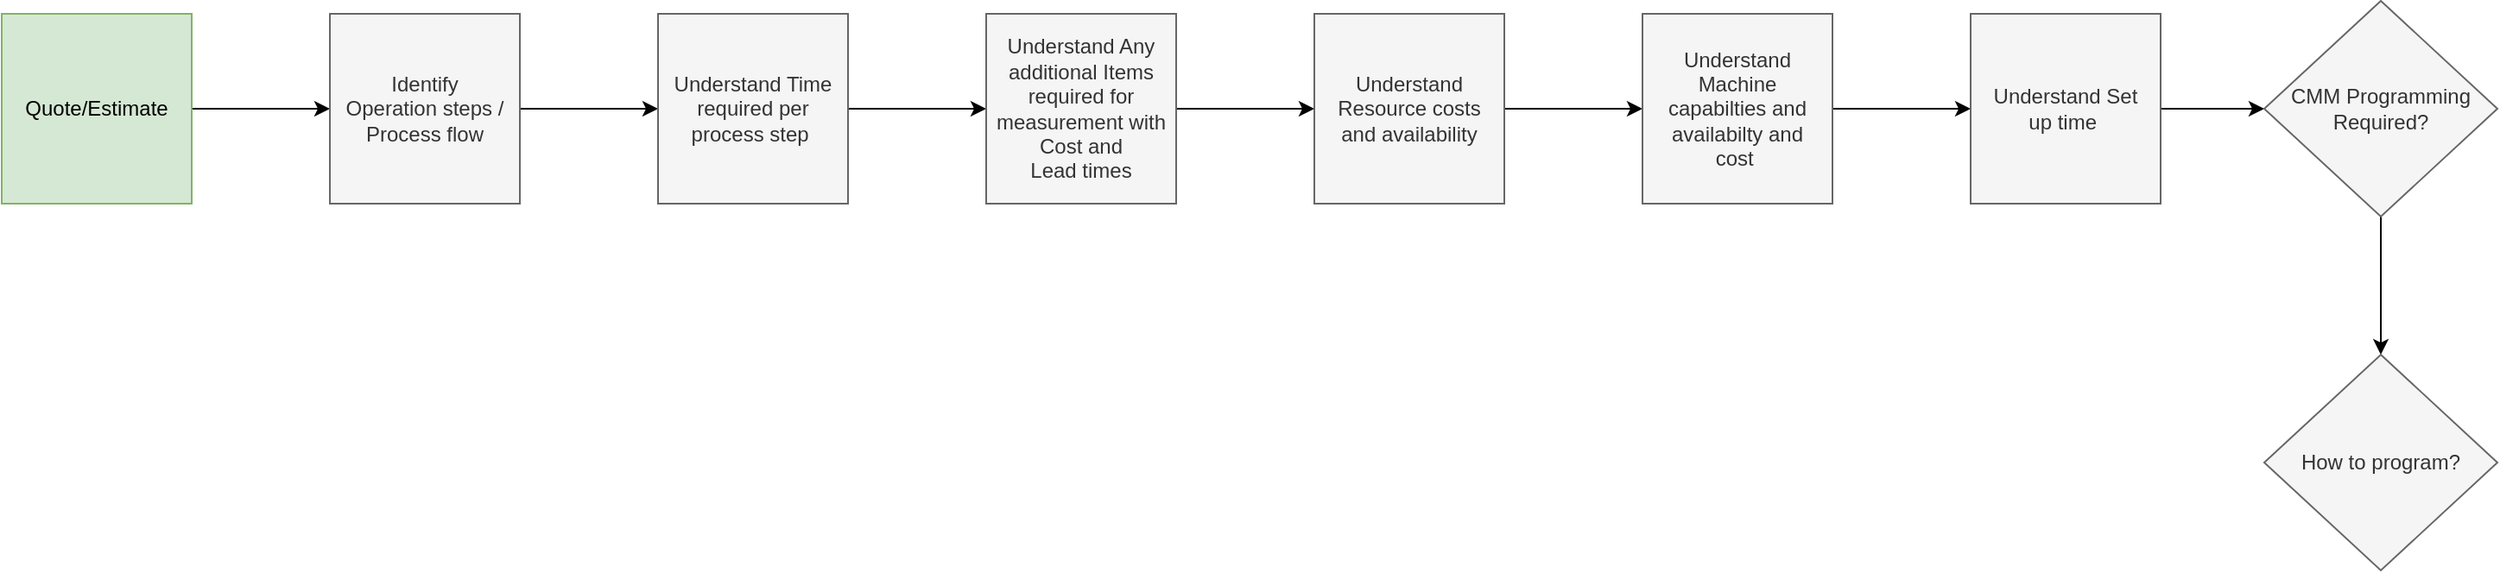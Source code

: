 <mxfile version="24.4.9" type="github">
  <diagram name="Page-1" id="9IYEK_wxPiSf8hYUbTBJ">
    <mxGraphModel dx="1426" dy="791" grid="1" gridSize="10" guides="1" tooltips="1" connect="1" arrows="1" fold="1" page="1" pageScale="1" pageWidth="1654" pageHeight="1169" math="0" shadow="0">
      <root>
        <mxCell id="0" />
        <mxCell id="1" parent="0" />
        <mxCell id="SHSCwAb2SmVs6MCCzv4--3" value="" style="edgeStyle=orthogonalEdgeStyle;rounded=0;orthogonalLoop=1;jettySize=auto;html=1;" parent="1" source="SHSCwAb2SmVs6MCCzv4--1" target="SHSCwAb2SmVs6MCCzv4--2" edge="1">
          <mxGeometry relative="1" as="geometry" />
        </mxCell>
        <mxCell id="SHSCwAb2SmVs6MCCzv4--1" value="Quote/Estimate" style="whiteSpace=wrap;html=1;aspect=fixed;fillColor=#d5e8d4;strokeColor=#82b366;" parent="1" vertex="1">
          <mxGeometry x="50" y="160" width="110" height="110" as="geometry" />
        </mxCell>
        <mxCell id="SHSCwAb2SmVs6MCCzv4--5" value="" style="edgeStyle=orthogonalEdgeStyle;rounded=0;orthogonalLoop=1;jettySize=auto;html=1;" parent="1" source="SHSCwAb2SmVs6MCCzv4--2" target="SHSCwAb2SmVs6MCCzv4--4" edge="1">
          <mxGeometry relative="1" as="geometry" />
        </mxCell>
        <mxCell id="SHSCwAb2SmVs6MCCzv4--2" value="Identify &lt;br/&gt;Operation steps / &lt;br/&gt;Process flow" style="whiteSpace=wrap;html=1;aspect=fixed;fillColor=#f5f5f5;strokeColor=#666666;fontColor=#333333;" parent="1" vertex="1">
          <mxGeometry x="240" y="160" width="110" height="110" as="geometry" />
        </mxCell>
        <mxCell id="SHSCwAb2SmVs6MCCzv4--7" value="" style="edgeStyle=orthogonalEdgeStyle;rounded=0;orthogonalLoop=1;jettySize=auto;html=1;" parent="1" source="SHSCwAb2SmVs6MCCzv4--4" target="SHSCwAb2SmVs6MCCzv4--6" edge="1">
          <mxGeometry relative="1" as="geometry" />
        </mxCell>
        <mxCell id="SHSCwAb2SmVs6MCCzv4--4" value="Understand Time &lt;br/&gt;required per &lt;br/&gt;process step&amp;nbsp;" style="whiteSpace=wrap;html=1;aspect=fixed;fillColor=#f5f5f5;strokeColor=#666666;fontColor=#333333;" parent="1" vertex="1">
          <mxGeometry x="430" y="160" width="110" height="110" as="geometry" />
        </mxCell>
        <mxCell id="SHSCwAb2SmVs6MCCzv4--9" value="" style="edgeStyle=orthogonalEdgeStyle;rounded=0;orthogonalLoop=1;jettySize=auto;html=1;" parent="1" source="SHSCwAb2SmVs6MCCzv4--6" target="SHSCwAb2SmVs6MCCzv4--8" edge="1">
          <mxGeometry relative="1" as="geometry" />
        </mxCell>
        <mxCell id="SHSCwAb2SmVs6MCCzv4--6" value="Understand Any additional Items required for measurement with Cost and &lt;br/&gt;Lead times" style="whiteSpace=wrap;html=1;aspect=fixed;fillColor=#f5f5f5;strokeColor=#666666;fontColor=#333333;" parent="1" vertex="1">
          <mxGeometry x="620" y="160" width="110" height="110" as="geometry" />
        </mxCell>
        <mxCell id="SHSCwAb2SmVs6MCCzv4--11" value="" style="edgeStyle=orthogonalEdgeStyle;rounded=0;orthogonalLoop=1;jettySize=auto;html=1;" parent="1" source="SHSCwAb2SmVs6MCCzv4--8" target="SHSCwAb2SmVs6MCCzv4--10" edge="1">
          <mxGeometry relative="1" as="geometry" />
        </mxCell>
        <mxCell id="SHSCwAb2SmVs6MCCzv4--8" value="Understand&lt;br&gt;Resource costs&lt;br&gt;and availability" style="whiteSpace=wrap;html=1;aspect=fixed;fillColor=#f5f5f5;strokeColor=#666666;fontColor=#333333;" parent="1" vertex="1">
          <mxGeometry x="810" y="160" width="110" height="110" as="geometry" />
        </mxCell>
        <mxCell id="unKVaYUTBxjGMsJQrtcV-2" value="" style="edgeStyle=orthogonalEdgeStyle;rounded=0;orthogonalLoop=1;jettySize=auto;html=1;" edge="1" parent="1" source="SHSCwAb2SmVs6MCCzv4--10" target="unKVaYUTBxjGMsJQrtcV-1">
          <mxGeometry relative="1" as="geometry" />
        </mxCell>
        <mxCell id="SHSCwAb2SmVs6MCCzv4--10" value="Understand &lt;br/&gt;Machine &lt;br/&gt;capabilties and &lt;br/&gt;availabilty and &lt;br/&gt;cost&amp;nbsp;" style="whiteSpace=wrap;html=1;aspect=fixed;fillColor=#f5f5f5;strokeColor=#666666;fontColor=#333333;" parent="1" vertex="1">
          <mxGeometry x="1000" y="160" width="110" height="110" as="geometry" />
        </mxCell>
        <mxCell id="unKVaYUTBxjGMsJQrtcV-7" value="" style="edgeStyle=orthogonalEdgeStyle;rounded=0;orthogonalLoop=1;jettySize=auto;html=1;" edge="1" parent="1" source="unKVaYUTBxjGMsJQrtcV-1" target="unKVaYUTBxjGMsJQrtcV-6">
          <mxGeometry relative="1" as="geometry" />
        </mxCell>
        <mxCell id="unKVaYUTBxjGMsJQrtcV-1" value="Understand Set &lt;br/&gt;up time&amp;nbsp;" style="whiteSpace=wrap;html=1;aspect=fixed;fillColor=#f5f5f5;strokeColor=#666666;fontColor=#333333;" vertex="1" parent="1">
          <mxGeometry x="1190" y="160" width="110" height="110" as="geometry" />
        </mxCell>
        <mxCell id="unKVaYUTBxjGMsJQrtcV-9" value="" style="edgeStyle=orthogonalEdgeStyle;rounded=0;orthogonalLoop=1;jettySize=auto;html=1;" edge="1" parent="1" source="unKVaYUTBxjGMsJQrtcV-6" target="unKVaYUTBxjGMsJQrtcV-8">
          <mxGeometry relative="1" as="geometry" />
        </mxCell>
        <mxCell id="unKVaYUTBxjGMsJQrtcV-6" value="CMM Programming Required?" style="rhombus;whiteSpace=wrap;html=1;fillColor=#f5f5f5;strokeColor=#666666;fontColor=#333333;" vertex="1" parent="1">
          <mxGeometry x="1360" y="152.5" width="135" height="125" as="geometry" />
        </mxCell>
        <mxCell id="unKVaYUTBxjGMsJQrtcV-8" value="How to program?" style="rhombus;whiteSpace=wrap;html=1;fillColor=#f5f5f5;strokeColor=#666666;fontColor=#333333;" vertex="1" parent="1">
          <mxGeometry x="1360" y="357.5" width="135" height="125" as="geometry" />
        </mxCell>
      </root>
    </mxGraphModel>
  </diagram>
</mxfile>
